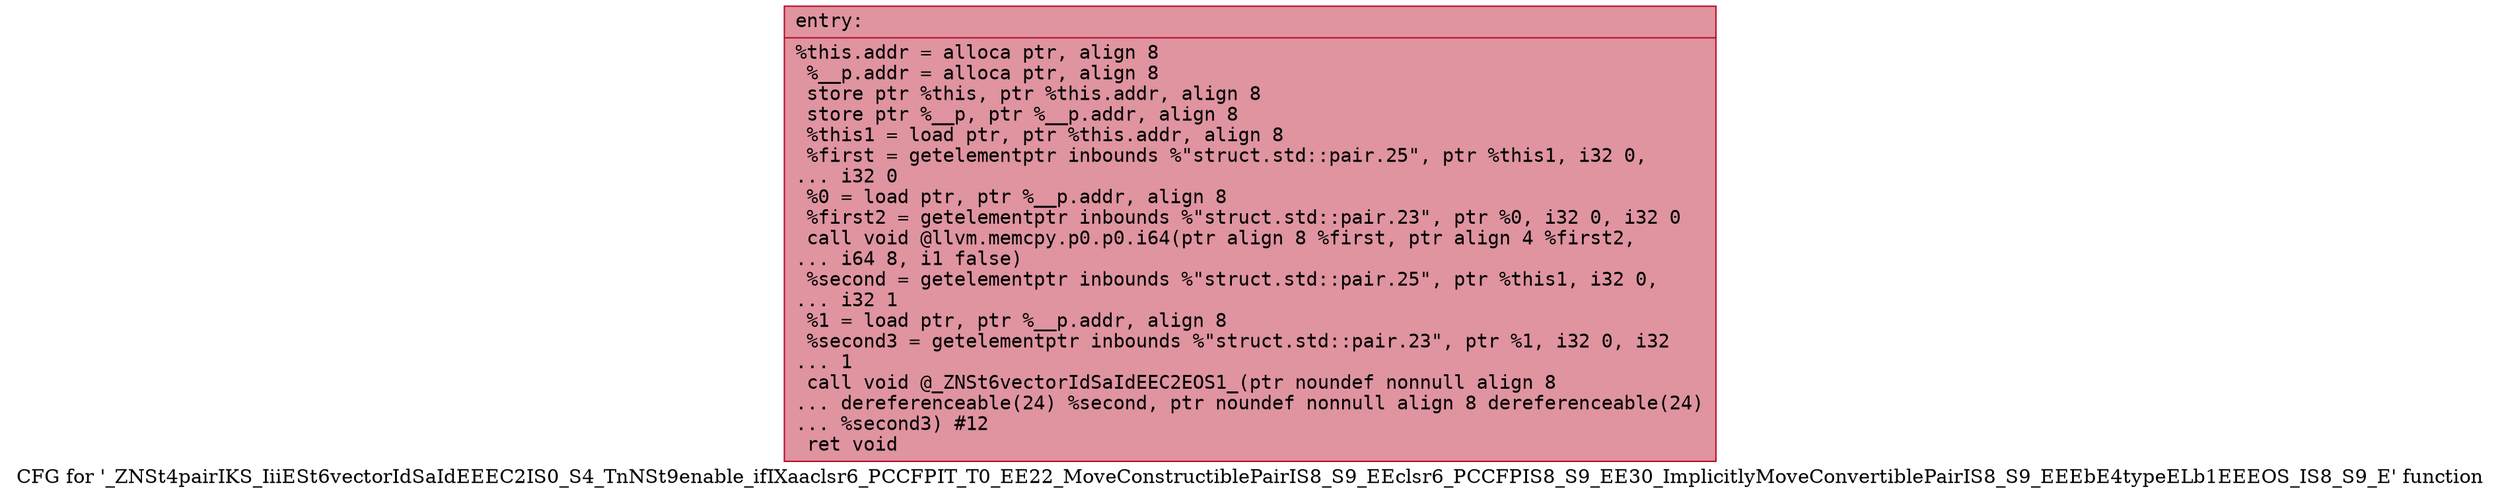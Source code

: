 digraph "CFG for '_ZNSt4pairIKS_IiiESt6vectorIdSaIdEEEC2IS0_S4_TnNSt9enable_ifIXaaclsr6_PCCFPIT_T0_EE22_MoveConstructiblePairIS8_S9_EEclsr6_PCCFPIS8_S9_EE30_ImplicitlyMoveConvertiblePairIS8_S9_EEEbE4typeELb1EEEOS_IS8_S9_E' function" {
	label="CFG for '_ZNSt4pairIKS_IiiESt6vectorIdSaIdEEEC2IS0_S4_TnNSt9enable_ifIXaaclsr6_PCCFPIT_T0_EE22_MoveConstructiblePairIS8_S9_EEclsr6_PCCFPIS8_S9_EE30_ImplicitlyMoveConvertiblePairIS8_S9_EEEbE4typeELb1EEEOS_IS8_S9_E' function";

	Node0x55e722db4680 [shape=record,color="#b70d28ff", style=filled, fillcolor="#b70d2870" fontname="Courier",label="{entry:\l|  %this.addr = alloca ptr, align 8\l  %__p.addr = alloca ptr, align 8\l  store ptr %this, ptr %this.addr, align 8\l  store ptr %__p, ptr %__p.addr, align 8\l  %this1 = load ptr, ptr %this.addr, align 8\l  %first = getelementptr inbounds %\"struct.std::pair.25\", ptr %this1, i32 0,\l... i32 0\l  %0 = load ptr, ptr %__p.addr, align 8\l  %first2 = getelementptr inbounds %\"struct.std::pair.23\", ptr %0, i32 0, i32 0\l  call void @llvm.memcpy.p0.p0.i64(ptr align 8 %first, ptr align 4 %first2,\l... i64 8, i1 false)\l  %second = getelementptr inbounds %\"struct.std::pair.25\", ptr %this1, i32 0,\l... i32 1\l  %1 = load ptr, ptr %__p.addr, align 8\l  %second3 = getelementptr inbounds %\"struct.std::pair.23\", ptr %1, i32 0, i32\l... 1\l  call void @_ZNSt6vectorIdSaIdEEC2EOS1_(ptr noundef nonnull align 8\l... dereferenceable(24) %second, ptr noundef nonnull align 8 dereferenceable(24)\l... %second3) #12\l  ret void\l}"];
}
